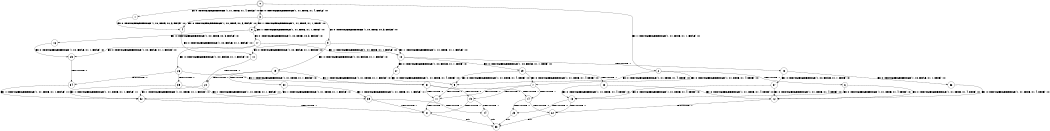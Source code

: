 digraph BCG {
size = "7, 10.5";
center = TRUE;
node [shape = circle];
0 [peripheries = 2];
0 -> 1 [label = "EX !0 !ATOMIC_EXCH_BRANCH (1, +1, TRUE, +1, 4, FALSE) !:0:"];
0 -> 2 [label = "EX !1 !ATOMIC_EXCH_BRANCH (1, +1, TRUE, +1, 1, FALSE) !:0:"];
0 -> 3 [label = "EX !0 !ATOMIC_EXCH_BRANCH (1, +1, TRUE, +1, 4, FALSE) !:0:"];
1 -> 4 [label = "EX !0 !ATOMIC_EXCH_BRANCH (1, +0, TRUE, +0, 3, FALSE) !:0:"];
2 -> 5 [label = "EX !0 !ATOMIC_EXCH_BRANCH (1, +1, TRUE, +1, 4, TRUE) !:0:"];
2 -> 6 [label = "TERMINATE !1"];
2 -> 7 [label = "EX !0 !ATOMIC_EXCH_BRANCH (1, +1, TRUE, +1, 4, TRUE) !:0:"];
3 -> 4 [label = "EX !0 !ATOMIC_EXCH_BRANCH (1, +0, TRUE, +0, 3, FALSE) !:0:"];
3 -> 8 [label = "EX !1 !ATOMIC_EXCH_BRANCH (1, +1, TRUE, +1, 1, TRUE) !:0:"];
3 -> 9 [label = "EX !0 !ATOMIC_EXCH_BRANCH (1, +0, TRUE, +0, 3, FALSE) !:0:"];
4 -> 10 [label = "EX !0 !ATOMIC_EXCH_BRANCH (1, +0, FALSE, +1, 1, FALSE) !:0:"];
5 -> 11 [label = "TERMINATE !0"];
6 -> 12 [label = "EX !0 !ATOMIC_EXCH_BRANCH (1, +1, TRUE, +1, 4, TRUE) !:0:"];
6 -> 13 [label = "EX !0 !ATOMIC_EXCH_BRANCH (1, +1, TRUE, +1, 4, TRUE) !:0:"];
7 -> 11 [label = "TERMINATE !0"];
7 -> 14 [label = "TERMINATE !1"];
7 -> 15 [label = "TERMINATE !0"];
8 -> 16 [label = "EX !0 !ATOMIC_EXCH_BRANCH (1, +0, TRUE, +0, 3, FALSE) !:0:"];
8 -> 8 [label = "EX !1 !ATOMIC_EXCH_BRANCH (1, +1, TRUE, +1, 1, TRUE) !:0:"];
8 -> 17 [label = "EX !0 !ATOMIC_EXCH_BRANCH (1, +0, TRUE, +0, 3, FALSE) !:0:"];
9 -> 10 [label = "EX !0 !ATOMIC_EXCH_BRANCH (1, +0, FALSE, +1, 1, FALSE) !:0:"];
9 -> 18 [label = "EX !1 !ATOMIC_EXCH_BRANCH (1, +1, TRUE, +1, 1, FALSE) !:0:"];
9 -> 19 [label = "EX !0 !ATOMIC_EXCH_BRANCH (1, +0, FALSE, +1, 1, FALSE) !:0:"];
10 -> 20 [label = "TERMINATE !0"];
11 -> 21 [label = "TERMINATE !1"];
12 -> 22 [label = "TERMINATE !0"];
13 -> 22 [label = "TERMINATE !0"];
13 -> 23 [label = "TERMINATE !0"];
14 -> 22 [label = "TERMINATE !0"];
14 -> 23 [label = "TERMINATE !0"];
15 -> 21 [label = "TERMINATE !1"];
15 -> 24 [label = "TERMINATE !1"];
16 -> 25 [label = "EX !0 !ATOMIC_EXCH_BRANCH (1, +0, FALSE, +1, 1, FALSE) !:0:"];
17 -> 25 [label = "EX !0 !ATOMIC_EXCH_BRANCH (1, +0, FALSE, +1, 1, FALSE) !:0:"];
17 -> 18 [label = "EX !1 !ATOMIC_EXCH_BRANCH (1, +1, TRUE, +1, 1, FALSE) !:0:"];
17 -> 26 [label = "EX !0 !ATOMIC_EXCH_BRANCH (1, +0, FALSE, +1, 1, FALSE) !:0:"];
18 -> 27 [label = "EX !0 !ATOMIC_EXCH_BRANCH (1, +0, FALSE, +1, 1, TRUE) !:0:"];
18 -> 28 [label = "TERMINATE !1"];
18 -> 29 [label = "EX !0 !ATOMIC_EXCH_BRANCH (1, +0, FALSE, +1, 1, TRUE) !:0:"];
19 -> 20 [label = "TERMINATE !0"];
19 -> 30 [label = "TERMINATE !0"];
19 -> 31 [label = "EX !1 !ATOMIC_EXCH_BRANCH (1, +1, TRUE, +1, 1, FALSE) !:0:"];
20 -> 32 [label = "EX !1 !ATOMIC_EXCH_BRANCH (1, +1, TRUE, +1, 1, FALSE) !:1:"];
21 -> 33 [label = "exit"];
22 -> 33 [label = "exit"];
23 -> 33 [label = "exit"];
24 -> 33 [label = "exit"];
25 -> 34 [label = "TERMINATE !0"];
26 -> 34 [label = "TERMINATE !0"];
26 -> 35 [label = "TERMINATE !0"];
26 -> 31 [label = "EX !1 !ATOMIC_EXCH_BRANCH (1, +1, TRUE, +1, 1, FALSE) !:0:"];
27 -> 5 [label = "EX !0 !ATOMIC_EXCH_BRANCH (1, +1, TRUE, +1, 4, TRUE) !:0:"];
28 -> 36 [label = "EX !0 !ATOMIC_EXCH_BRANCH (1, +0, FALSE, +1, 1, TRUE) !:0:"];
28 -> 37 [label = "EX !0 !ATOMIC_EXCH_BRANCH (1, +0, FALSE, +1, 1, TRUE) !:0:"];
29 -> 5 [label = "EX !0 !ATOMIC_EXCH_BRANCH (1, +1, TRUE, +1, 4, TRUE) !:0:"];
29 -> 38 [label = "TERMINATE !1"];
29 -> 7 [label = "EX !0 !ATOMIC_EXCH_BRANCH (1, +1, TRUE, +1, 4, TRUE) !:0:"];
30 -> 32 [label = "EX !1 !ATOMIC_EXCH_BRANCH (1, +1, TRUE, +1, 1, FALSE) !:1:"];
30 -> 39 [label = "EX !1 !ATOMIC_EXCH_BRANCH (1, +1, TRUE, +1, 1, FALSE) !:1:"];
31 -> 11 [label = "TERMINATE !0"];
31 -> 14 [label = "TERMINATE !1"];
31 -> 15 [label = "TERMINATE !0"];
32 -> 21 [label = "TERMINATE !1"];
34 -> 32 [label = "EX !1 !ATOMIC_EXCH_BRANCH (1, +1, TRUE, +1, 1, FALSE) !:1:"];
35 -> 32 [label = "EX !1 !ATOMIC_EXCH_BRANCH (1, +1, TRUE, +1, 1, FALSE) !:1:"];
35 -> 39 [label = "EX !1 !ATOMIC_EXCH_BRANCH (1, +1, TRUE, +1, 1, FALSE) !:1:"];
36 -> 12 [label = "EX !0 !ATOMIC_EXCH_BRANCH (1, +1, TRUE, +1, 4, TRUE) !:0:"];
37 -> 12 [label = "EX !0 !ATOMIC_EXCH_BRANCH (1, +1, TRUE, +1, 4, TRUE) !:0:"];
37 -> 13 [label = "EX !0 !ATOMIC_EXCH_BRANCH (1, +1, TRUE, +1, 4, TRUE) !:0:"];
38 -> 12 [label = "EX !0 !ATOMIC_EXCH_BRANCH (1, +1, TRUE, +1, 4, TRUE) !:0:"];
38 -> 13 [label = "EX !0 !ATOMIC_EXCH_BRANCH (1, +1, TRUE, +1, 4, TRUE) !:0:"];
39 -> 21 [label = "TERMINATE !1"];
39 -> 24 [label = "TERMINATE !1"];
}
